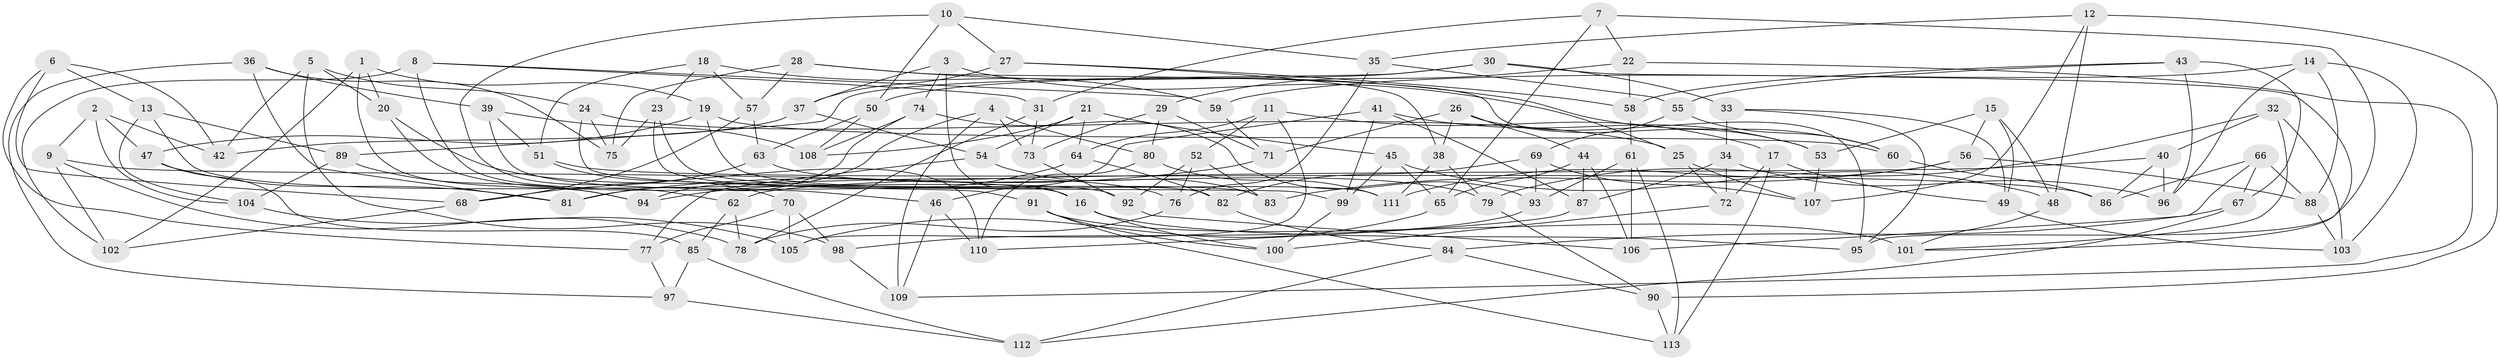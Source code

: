 // coarse degree distribution, {6: 0.5774647887323944, 4: 0.39436619718309857, 5: 0.014084507042253521, 3: 0.014084507042253521}
// Generated by graph-tools (version 1.1) at 2025/42/03/06/25 10:42:22]
// undirected, 113 vertices, 226 edges
graph export_dot {
graph [start="1"]
  node [color=gray90,style=filled];
  1;
  2;
  3;
  4;
  5;
  6;
  7;
  8;
  9;
  10;
  11;
  12;
  13;
  14;
  15;
  16;
  17;
  18;
  19;
  20;
  21;
  22;
  23;
  24;
  25;
  26;
  27;
  28;
  29;
  30;
  31;
  32;
  33;
  34;
  35;
  36;
  37;
  38;
  39;
  40;
  41;
  42;
  43;
  44;
  45;
  46;
  47;
  48;
  49;
  50;
  51;
  52;
  53;
  54;
  55;
  56;
  57;
  58;
  59;
  60;
  61;
  62;
  63;
  64;
  65;
  66;
  67;
  68;
  69;
  70;
  71;
  72;
  73;
  74;
  75;
  76;
  77;
  78;
  79;
  80;
  81;
  82;
  83;
  84;
  85;
  86;
  87;
  88;
  89;
  90;
  91;
  92;
  93;
  94;
  95;
  96;
  97;
  98;
  99;
  100;
  101;
  102;
  103;
  104;
  105;
  106;
  107;
  108;
  109;
  110;
  111;
  112;
  113;
  1 -- 19;
  1 -- 94;
  1 -- 20;
  1 -- 102;
  2 -- 42;
  2 -- 9;
  2 -- 104;
  2 -- 47;
  3 -- 37;
  3 -- 74;
  3 -- 25;
  3 -- 16;
  4 -- 109;
  4 -- 94;
  4 -- 73;
  4 -- 80;
  5 -- 98;
  5 -- 24;
  5 -- 42;
  5 -- 20;
  6 -- 77;
  6 -- 42;
  6 -- 68;
  6 -- 13;
  7 -- 31;
  7 -- 22;
  7 -- 95;
  7 -- 65;
  8 -- 31;
  8 -- 62;
  8 -- 59;
  8 -- 102;
  9 -- 102;
  9 -- 78;
  9 -- 16;
  10 -- 50;
  10 -- 35;
  10 -- 27;
  10 -- 110;
  11 -- 105;
  11 -- 64;
  11 -- 52;
  11 -- 17;
  12 -- 90;
  12 -- 48;
  12 -- 35;
  12 -- 107;
  13 -- 104;
  13 -- 89;
  13 -- 92;
  14 -- 88;
  14 -- 96;
  14 -- 103;
  14 -- 59;
  15 -- 56;
  15 -- 53;
  15 -- 49;
  15 -- 48;
  16 -- 100;
  16 -- 95;
  17 -- 72;
  17 -- 49;
  17 -- 113;
  18 -- 59;
  18 -- 51;
  18 -- 23;
  18 -- 57;
  19 -- 60;
  19 -- 111;
  19 -- 47;
  20 -- 76;
  20 -- 46;
  21 -- 64;
  21 -- 108;
  21 -- 54;
  21 -- 45;
  22 -- 109;
  22 -- 58;
  22 -- 29;
  23 -- 75;
  23 -- 91;
  23 -- 83;
  24 -- 99;
  24 -- 75;
  24 -- 25;
  25 -- 107;
  25 -- 72;
  26 -- 71;
  26 -- 44;
  26 -- 38;
  26 -- 53;
  27 -- 58;
  27 -- 38;
  27 -- 37;
  28 -- 95;
  28 -- 75;
  28 -- 60;
  28 -- 57;
  29 -- 80;
  29 -- 73;
  29 -- 71;
  30 -- 50;
  30 -- 101;
  30 -- 33;
  30 -- 89;
  31 -- 78;
  31 -- 73;
  32 -- 40;
  32 -- 101;
  32 -- 79;
  32 -- 103;
  33 -- 49;
  33 -- 95;
  33 -- 34;
  34 -- 72;
  34 -- 87;
  34 -- 96;
  35 -- 76;
  35 -- 55;
  36 -- 75;
  36 -- 97;
  36 -- 39;
  36 -- 81;
  37 -- 42;
  37 -- 54;
  38 -- 111;
  38 -- 79;
  39 -- 51;
  39 -- 108;
  39 -- 82;
  40 -- 96;
  40 -- 62;
  40 -- 86;
  41 -- 99;
  41 -- 53;
  41 -- 87;
  41 -- 46;
  43 -- 58;
  43 -- 96;
  43 -- 55;
  43 -- 67;
  44 -- 87;
  44 -- 106;
  44 -- 65;
  45 -- 65;
  45 -- 99;
  45 -- 48;
  46 -- 109;
  46 -- 110;
  47 -- 85;
  47 -- 81;
  48 -- 101;
  49 -- 103;
  50 -- 63;
  50 -- 108;
  51 -- 86;
  51 -- 70;
  52 -- 76;
  52 -- 92;
  52 -- 83;
  53 -- 107;
  54 -- 83;
  54 -- 77;
  55 -- 69;
  55 -- 60;
  56 -- 83;
  56 -- 88;
  56 -- 111;
  57 -- 63;
  57 -- 68;
  58 -- 61;
  59 -- 71;
  60 -- 86;
  61 -- 106;
  61 -- 113;
  61 -- 93;
  62 -- 78;
  62 -- 85;
  63 -- 79;
  63 -- 68;
  64 -- 82;
  64 -- 94;
  65 -- 105;
  66 -- 88;
  66 -- 67;
  66 -- 106;
  66 -- 86;
  67 -- 84;
  67 -- 112;
  68 -- 102;
  69 -- 82;
  69 -- 107;
  69 -- 93;
  70 -- 105;
  70 -- 77;
  70 -- 98;
  71 -- 81;
  72 -- 100;
  73 -- 92;
  74 -- 93;
  74 -- 108;
  74 -- 81;
  76 -- 78;
  77 -- 97;
  79 -- 90;
  80 -- 111;
  80 -- 110;
  82 -- 84;
  84 -- 90;
  84 -- 112;
  85 -- 97;
  85 -- 112;
  87 -- 110;
  88 -- 103;
  89 -- 94;
  89 -- 104;
  90 -- 113;
  91 -- 100;
  91 -- 101;
  91 -- 113;
  92 -- 106;
  93 -- 98;
  97 -- 112;
  98 -- 109;
  99 -- 100;
  104 -- 105;
}
